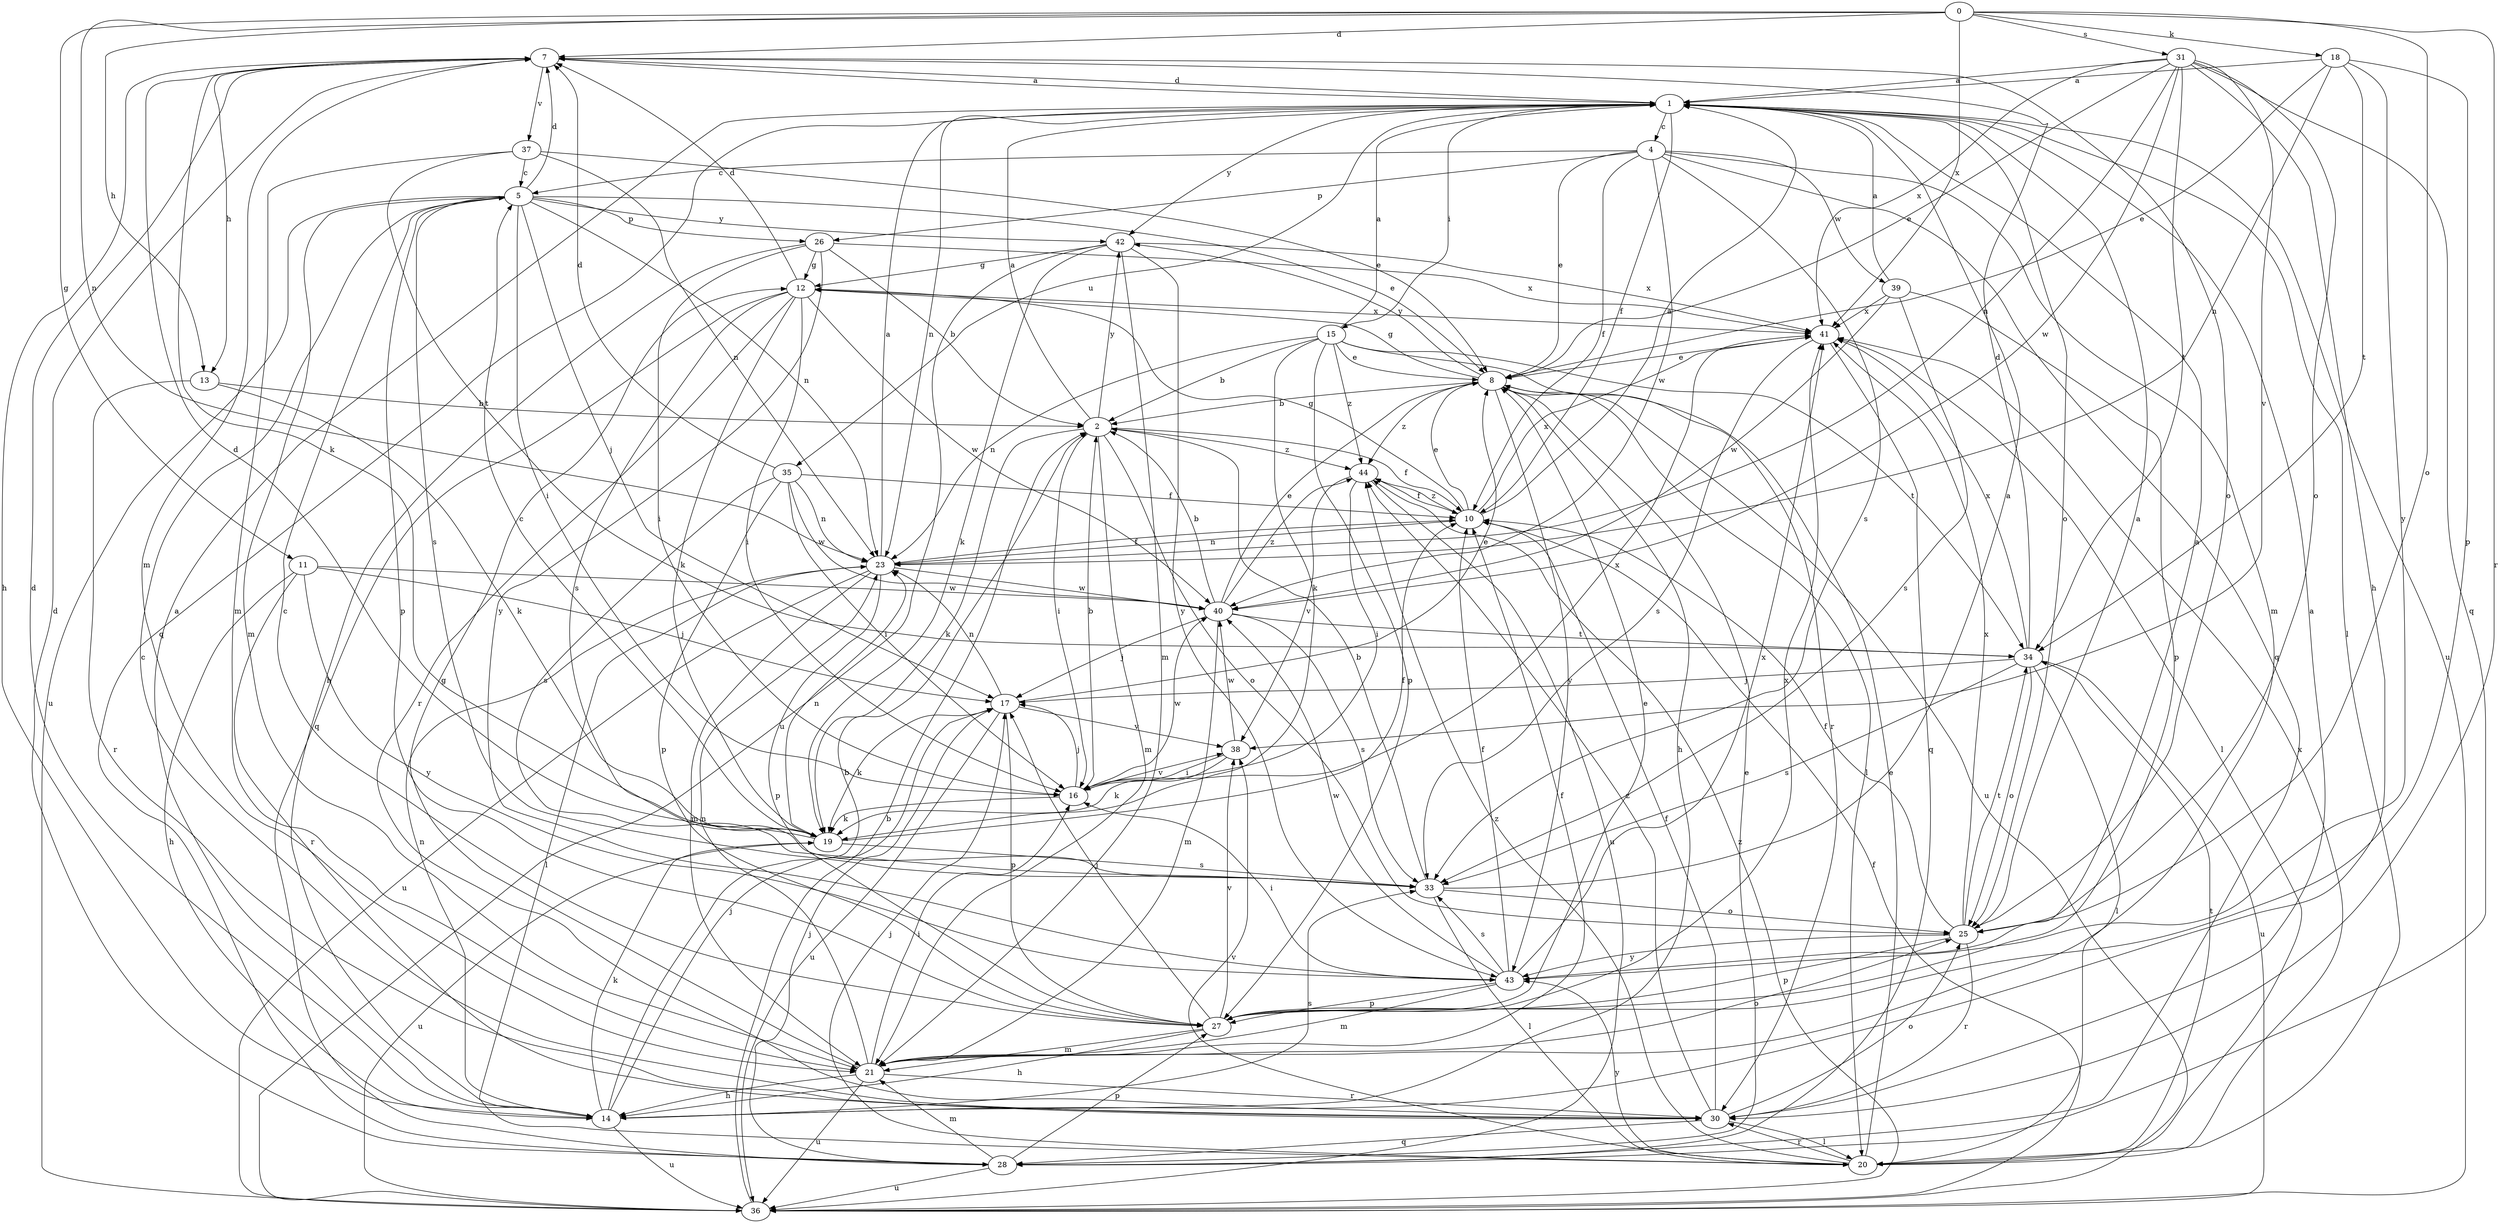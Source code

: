 strict digraph  {
0;
1;
2;
4;
5;
7;
8;
10;
11;
12;
13;
14;
15;
16;
17;
18;
19;
20;
21;
23;
25;
26;
27;
28;
30;
31;
33;
34;
35;
36;
37;
38;
39;
40;
41;
42;
43;
44;
0 -> 7  [label=d];
0 -> 11  [label=g];
0 -> 13  [label=h];
0 -> 18  [label=k];
0 -> 23  [label=n];
0 -> 25  [label=o];
0 -> 30  [label=r];
0 -> 31  [label=s];
0 -> 41  [label=x];
1 -> 4  [label=c];
1 -> 7  [label=d];
1 -> 10  [label=f];
1 -> 15  [label=i];
1 -> 20  [label=l];
1 -> 23  [label=n];
1 -> 25  [label=o];
1 -> 28  [label=q];
1 -> 35  [label=u];
1 -> 36  [label=u];
1 -> 42  [label=y];
2 -> 1  [label=a];
2 -> 10  [label=f];
2 -> 16  [label=i];
2 -> 19  [label=k];
2 -> 21  [label=m];
2 -> 25  [label=o];
2 -> 42  [label=y];
2 -> 44  [label=z];
4 -> 5  [label=c];
4 -> 8  [label=e];
4 -> 10  [label=f];
4 -> 21  [label=m];
4 -> 26  [label=p];
4 -> 28  [label=q];
4 -> 33  [label=s];
4 -> 39  [label=w];
4 -> 40  [label=w];
5 -> 7  [label=d];
5 -> 8  [label=e];
5 -> 16  [label=i];
5 -> 17  [label=j];
5 -> 21  [label=m];
5 -> 23  [label=n];
5 -> 26  [label=p];
5 -> 27  [label=p];
5 -> 33  [label=s];
5 -> 36  [label=u];
5 -> 42  [label=y];
7 -> 1  [label=a];
7 -> 13  [label=h];
7 -> 14  [label=h];
7 -> 19  [label=k];
7 -> 21  [label=m];
7 -> 25  [label=o];
7 -> 37  [label=v];
8 -> 2  [label=b];
8 -> 12  [label=g];
8 -> 14  [label=h];
8 -> 20  [label=l];
8 -> 36  [label=u];
8 -> 42  [label=y];
8 -> 43  [label=y];
8 -> 44  [label=z];
10 -> 1  [label=a];
10 -> 8  [label=e];
10 -> 12  [label=g];
10 -> 23  [label=n];
10 -> 41  [label=x];
10 -> 44  [label=z];
11 -> 14  [label=h];
11 -> 17  [label=j];
11 -> 30  [label=r];
11 -> 40  [label=w];
11 -> 43  [label=y];
12 -> 7  [label=d];
12 -> 16  [label=i];
12 -> 19  [label=k];
12 -> 28  [label=q];
12 -> 30  [label=r];
12 -> 33  [label=s];
12 -> 40  [label=w];
12 -> 41  [label=x];
13 -> 2  [label=b];
13 -> 19  [label=k];
13 -> 30  [label=r];
14 -> 1  [label=a];
14 -> 2  [label=b];
14 -> 7  [label=d];
14 -> 17  [label=j];
14 -> 19  [label=k];
14 -> 23  [label=n];
14 -> 33  [label=s];
14 -> 36  [label=u];
15 -> 1  [label=a];
15 -> 2  [label=b];
15 -> 8  [label=e];
15 -> 19  [label=k];
15 -> 23  [label=n];
15 -> 27  [label=p];
15 -> 30  [label=r];
15 -> 34  [label=t];
15 -> 44  [label=z];
16 -> 2  [label=b];
16 -> 17  [label=j];
16 -> 19  [label=k];
16 -> 38  [label=v];
16 -> 40  [label=w];
16 -> 41  [label=x];
17 -> 8  [label=e];
17 -> 19  [label=k];
17 -> 23  [label=n];
17 -> 27  [label=p];
17 -> 36  [label=u];
17 -> 38  [label=v];
18 -> 1  [label=a];
18 -> 8  [label=e];
18 -> 23  [label=n];
18 -> 27  [label=p];
18 -> 34  [label=t];
18 -> 43  [label=y];
19 -> 5  [label=c];
19 -> 7  [label=d];
19 -> 10  [label=f];
19 -> 23  [label=n];
19 -> 33  [label=s];
19 -> 36  [label=u];
20 -> 8  [label=e];
20 -> 17  [label=j];
20 -> 30  [label=r];
20 -> 34  [label=t];
20 -> 38  [label=v];
20 -> 41  [label=x];
20 -> 43  [label=y];
20 -> 44  [label=z];
21 -> 10  [label=f];
21 -> 12  [label=g];
21 -> 14  [label=h];
21 -> 16  [label=i];
21 -> 23  [label=n];
21 -> 25  [label=o];
21 -> 30  [label=r];
21 -> 36  [label=u];
23 -> 1  [label=a];
23 -> 10  [label=f];
23 -> 20  [label=l];
23 -> 21  [label=m];
23 -> 27  [label=p];
23 -> 36  [label=u];
23 -> 40  [label=w];
25 -> 1  [label=a];
25 -> 10  [label=f];
25 -> 27  [label=p];
25 -> 30  [label=r];
25 -> 34  [label=t];
25 -> 41  [label=x];
25 -> 43  [label=y];
26 -> 2  [label=b];
26 -> 12  [label=g];
26 -> 14  [label=h];
26 -> 16  [label=i];
26 -> 41  [label=x];
26 -> 43  [label=y];
27 -> 5  [label=c];
27 -> 8  [label=e];
27 -> 14  [label=h];
27 -> 17  [label=j];
27 -> 21  [label=m];
27 -> 38  [label=v];
27 -> 41  [label=x];
28 -> 7  [label=d];
28 -> 8  [label=e];
28 -> 17  [label=j];
28 -> 21  [label=m];
28 -> 27  [label=p];
28 -> 36  [label=u];
30 -> 1  [label=a];
30 -> 5  [label=c];
30 -> 10  [label=f];
30 -> 20  [label=l];
30 -> 25  [label=o];
30 -> 28  [label=q];
30 -> 44  [label=z];
31 -> 1  [label=a];
31 -> 8  [label=e];
31 -> 14  [label=h];
31 -> 23  [label=n];
31 -> 25  [label=o];
31 -> 28  [label=q];
31 -> 34  [label=t];
31 -> 38  [label=v];
31 -> 40  [label=w];
31 -> 41  [label=x];
33 -> 1  [label=a];
33 -> 2  [label=b];
33 -> 20  [label=l];
33 -> 25  [label=o];
34 -> 7  [label=d];
34 -> 17  [label=j];
34 -> 20  [label=l];
34 -> 25  [label=o];
34 -> 33  [label=s];
34 -> 36  [label=u];
34 -> 41  [label=x];
35 -> 7  [label=d];
35 -> 10  [label=f];
35 -> 16  [label=i];
35 -> 23  [label=n];
35 -> 27  [label=p];
35 -> 33  [label=s];
35 -> 40  [label=w];
36 -> 2  [label=b];
36 -> 10  [label=f];
36 -> 44  [label=z];
37 -> 5  [label=c];
37 -> 8  [label=e];
37 -> 21  [label=m];
37 -> 23  [label=n];
37 -> 34  [label=t];
38 -> 16  [label=i];
38 -> 19  [label=k];
38 -> 40  [label=w];
39 -> 1  [label=a];
39 -> 27  [label=p];
39 -> 33  [label=s];
39 -> 40  [label=w];
39 -> 41  [label=x];
40 -> 2  [label=b];
40 -> 8  [label=e];
40 -> 17  [label=j];
40 -> 21  [label=m];
40 -> 33  [label=s];
40 -> 34  [label=t];
40 -> 44  [label=z];
41 -> 8  [label=e];
41 -> 20  [label=l];
41 -> 28  [label=q];
41 -> 33  [label=s];
42 -> 12  [label=g];
42 -> 19  [label=k];
42 -> 21  [label=m];
42 -> 36  [label=u];
42 -> 41  [label=x];
42 -> 43  [label=y];
43 -> 1  [label=a];
43 -> 10  [label=f];
43 -> 16  [label=i];
43 -> 21  [label=m];
43 -> 27  [label=p];
43 -> 33  [label=s];
43 -> 40  [label=w];
43 -> 41  [label=x];
44 -> 10  [label=f];
44 -> 16  [label=i];
44 -> 36  [label=u];
44 -> 38  [label=v];
}
